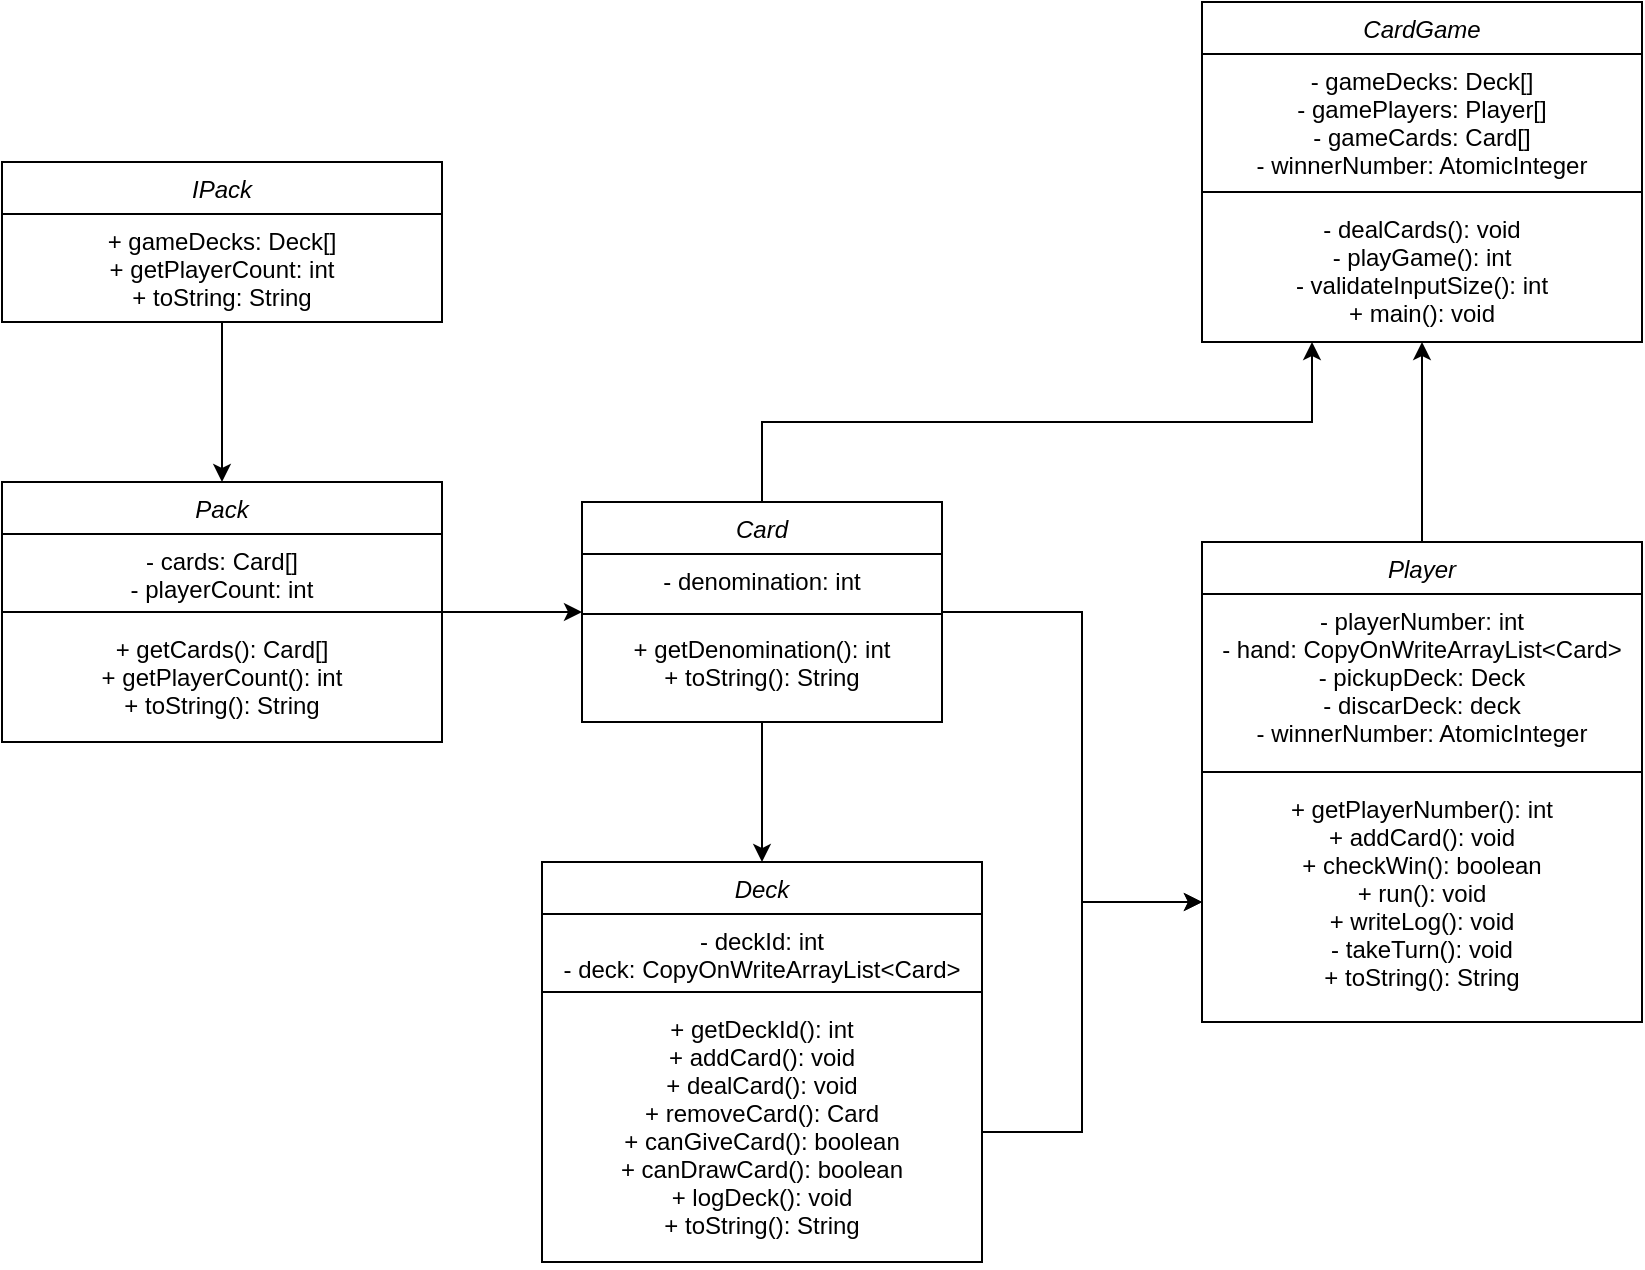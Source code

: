 <mxfile version="25.0.3">
  <diagram id="C5RBs43oDa-KdzZeNtuy" name="Page-1">
    <mxGraphModel grid="1" page="1" gridSize="10" guides="1" tooltips="1" connect="1" arrows="1" fold="1" pageScale="1" pageWidth="827" pageHeight="1169" math="0" shadow="0">
      <root>
        <mxCell id="WIyWlLk6GJQsqaUBKTNV-0" />
        <mxCell id="WIyWlLk6GJQsqaUBKTNV-1" parent="WIyWlLk6GJQsqaUBKTNV-0" />
        <mxCell id="Dn0bvgIYf1FdWDG5jh-V-51" style="edgeStyle=orthogonalEdgeStyle;rounded=0;orthogonalLoop=1;jettySize=auto;html=1;entryX=0;entryY=0.5;entryDx=0;entryDy=0;" edge="1" parent="WIyWlLk6GJQsqaUBKTNV-1" source="zkfFHV4jXpPFQw0GAbJ--0" target="Dn0bvgIYf1FdWDG5jh-V-21">
          <mxGeometry relative="1" as="geometry">
            <Array as="points">
              <mxPoint x="-80" y="425" />
              <mxPoint x="-80" y="570" />
            </Array>
          </mxGeometry>
        </mxCell>
        <mxCell id="Dn0bvgIYf1FdWDG5jh-V-53" style="edgeStyle=orthogonalEdgeStyle;rounded=0;orthogonalLoop=1;jettySize=auto;html=1;entryX=0.25;entryY=1;entryDx=0;entryDy=0;" edge="1" parent="WIyWlLk6GJQsqaUBKTNV-1" source="zkfFHV4jXpPFQw0GAbJ--0" target="Dn0bvgIYf1FdWDG5jh-V-22">
          <mxGeometry relative="1" as="geometry">
            <Array as="points">
              <mxPoint x="-240" y="330" />
              <mxPoint x="35" y="330" />
            </Array>
          </mxGeometry>
        </mxCell>
        <mxCell id="Dn0bvgIYf1FdWDG5jh-V-56" style="edgeStyle=orthogonalEdgeStyle;rounded=0;orthogonalLoop=1;jettySize=auto;html=1;entryX=0.5;entryY=0;entryDx=0;entryDy=0;" edge="1" parent="WIyWlLk6GJQsqaUBKTNV-1" source="zkfFHV4jXpPFQw0GAbJ--0" target="Dn0bvgIYf1FdWDG5jh-V-7">
          <mxGeometry relative="1" as="geometry" />
        </mxCell>
        <mxCell id="zkfFHV4jXpPFQw0GAbJ--0" value="Card" style="swimlane;fontStyle=2;align=center;verticalAlign=top;childLayout=stackLayout;horizontal=1;startSize=26;horizontalStack=0;resizeParent=1;resizeLast=0;collapsible=1;marginBottom=0;rounded=0;shadow=0;strokeWidth=1;" vertex="1" parent="WIyWlLk6GJQsqaUBKTNV-1">
          <mxGeometry x="-330" y="370" width="180" height="110" as="geometry">
            <mxRectangle x="230" y="140" width="160" height="26" as="alternateBounds" />
          </mxGeometry>
        </mxCell>
        <mxCell id="zkfFHV4jXpPFQw0GAbJ--1" value="- denomination: int" style="text;align=center;verticalAlign=top;spacingLeft=4;spacingRight=4;overflow=hidden;rotatable=0;points=[[0,0.5],[1,0.5]];portConstraint=eastwest;" vertex="1" parent="zkfFHV4jXpPFQw0GAbJ--0">
          <mxGeometry y="26" width="180" height="26" as="geometry" />
        </mxCell>
        <mxCell id="zkfFHV4jXpPFQw0GAbJ--4" value="" style="line;html=1;strokeWidth=1;align=left;verticalAlign=middle;spacingTop=-1;spacingLeft=3;spacingRight=3;rotatable=0;labelPosition=right;points=[];portConstraint=eastwest;" vertex="1" parent="zkfFHV4jXpPFQw0GAbJ--0">
          <mxGeometry y="52" width="180" height="8" as="geometry" />
        </mxCell>
        <mxCell id="zkfFHV4jXpPFQw0GAbJ--5" value="+ getDenomination(): int&#xa;+ toString(): String" style="text;align=center;verticalAlign=top;spacingLeft=4;spacingRight=4;overflow=hidden;rotatable=0;points=[[0,0.5],[1,0.5]];portConstraint=eastwest;" vertex="1" parent="zkfFHV4jXpPFQw0GAbJ--0">
          <mxGeometry y="60" width="180" height="50" as="geometry" />
        </mxCell>
        <mxCell id="Dn0bvgIYf1FdWDG5jh-V-7" value="Deck" style="swimlane;fontStyle=2;align=center;verticalAlign=top;childLayout=stackLayout;horizontal=1;startSize=26;horizontalStack=0;resizeParent=1;resizeLast=0;collapsible=1;marginBottom=0;rounded=0;shadow=0;strokeWidth=1;" vertex="1" parent="WIyWlLk6GJQsqaUBKTNV-1">
          <mxGeometry x="-350" y="550" width="220" height="200" as="geometry">
            <mxRectangle x="230" y="140" width="160" height="26" as="alternateBounds" />
          </mxGeometry>
        </mxCell>
        <mxCell id="Dn0bvgIYf1FdWDG5jh-V-8" value="- deckId: int&#xa;- deck: CopyOnWriteArrayList&lt;Card&gt;&#xa;&#xa;" style="text;align=center;verticalAlign=top;spacingLeft=4;spacingRight=4;overflow=hidden;rotatable=0;points=[[0,0.5],[1,0.5]];portConstraint=eastwest;" vertex="1" parent="Dn0bvgIYf1FdWDG5jh-V-7">
          <mxGeometry y="26" width="220" height="34" as="geometry" />
        </mxCell>
        <mxCell id="Dn0bvgIYf1FdWDG5jh-V-9" value="" style="line;html=1;strokeWidth=1;align=left;verticalAlign=middle;spacingTop=-1;spacingLeft=3;spacingRight=3;rotatable=0;labelPosition=right;points=[];portConstraint=eastwest;" vertex="1" parent="Dn0bvgIYf1FdWDG5jh-V-7">
          <mxGeometry y="60" width="220" height="10" as="geometry" />
        </mxCell>
        <mxCell id="Dn0bvgIYf1FdWDG5jh-V-10" value="+ getDeckId(): int&#xa;+ addCard(): void&#xa;+ dealCard(): void&#xa;+ removeCard(): Card&#xa;+ canGiveCard(): boolean&#xa;+ canDrawCard(): boolean&#xa;+ logDeck(): void&#xa;+ toString(): String" style="text;align=center;verticalAlign=top;spacingLeft=4;spacingRight=4;overflow=hidden;rotatable=0;points=[[0,0.5],[1,0.5]];portConstraint=eastwest;" vertex="1" parent="Dn0bvgIYf1FdWDG5jh-V-7">
          <mxGeometry y="70" width="220" height="130" as="geometry" />
        </mxCell>
        <mxCell id="Dn0bvgIYf1FdWDG5jh-V-57" style="edgeStyle=orthogonalEdgeStyle;rounded=0;orthogonalLoop=1;jettySize=auto;html=1;" edge="1" parent="WIyWlLk6GJQsqaUBKTNV-1" source="Dn0bvgIYf1FdWDG5jh-V-13" target="zkfFHV4jXpPFQw0GAbJ--4">
          <mxGeometry relative="1" as="geometry">
            <mxPoint x="-360.0" y="425" as="targetPoint" />
            <Array as="points">
              <mxPoint x="-350" y="425" />
              <mxPoint x="-350" y="425" />
            </Array>
          </mxGeometry>
        </mxCell>
        <mxCell id="Dn0bvgIYf1FdWDG5jh-V-13" value="Pack" style="swimlane;fontStyle=2;align=center;verticalAlign=top;childLayout=stackLayout;horizontal=1;startSize=26;horizontalStack=0;resizeParent=1;resizeLast=0;collapsible=1;marginBottom=0;rounded=0;shadow=0;strokeWidth=1;" vertex="1" parent="WIyWlLk6GJQsqaUBKTNV-1">
          <mxGeometry x="-620" y="360" width="220" height="130" as="geometry">
            <mxRectangle x="230" y="140" width="160" height="26" as="alternateBounds" />
          </mxGeometry>
        </mxCell>
        <mxCell id="Dn0bvgIYf1FdWDG5jh-V-14" value="- cards: Card[]&#xa;- playerCount: int&#xa;&#xa;" style="text;align=center;verticalAlign=top;spacingLeft=4;spacingRight=4;overflow=hidden;rotatable=0;points=[[0,0.5],[1,0.5]];portConstraint=eastwest;" vertex="1" parent="Dn0bvgIYf1FdWDG5jh-V-13">
          <mxGeometry y="26" width="220" height="34" as="geometry" />
        </mxCell>
        <mxCell id="Dn0bvgIYf1FdWDG5jh-V-15" value="" style="line;html=1;strokeWidth=1;align=left;verticalAlign=middle;spacingTop=-1;spacingLeft=3;spacingRight=3;rotatable=0;labelPosition=right;points=[];portConstraint=eastwest;" vertex="1" parent="Dn0bvgIYf1FdWDG5jh-V-13">
          <mxGeometry y="60" width="220" height="10" as="geometry" />
        </mxCell>
        <mxCell id="Dn0bvgIYf1FdWDG5jh-V-16" value="+ getCards(): Card[]&#xa;+ getPlayerCount(): int&#xa;+ toString(): String" style="text;align=center;verticalAlign=top;spacingLeft=4;spacingRight=4;overflow=hidden;rotatable=0;points=[[0,0.5],[1,0.5]];portConstraint=eastwest;" vertex="1" parent="Dn0bvgIYf1FdWDG5jh-V-13">
          <mxGeometry y="70" width="220" height="50" as="geometry" />
        </mxCell>
        <mxCell id="Dn0bvgIYf1FdWDG5jh-V-32" style="edgeStyle=orthogonalEdgeStyle;rounded=0;orthogonalLoop=1;jettySize=auto;html=1;entryX=0.5;entryY=1;entryDx=0;entryDy=0;" edge="1" parent="WIyWlLk6GJQsqaUBKTNV-1" source="Dn0bvgIYf1FdWDG5jh-V-18" target="Dn0bvgIYf1FdWDG5jh-V-22">
          <mxGeometry relative="1" as="geometry">
            <mxPoint x="90.0" y="310.0" as="targetPoint" />
          </mxGeometry>
        </mxCell>
        <mxCell id="Dn0bvgIYf1FdWDG5jh-V-18" value="Player" style="swimlane;fontStyle=2;align=center;verticalAlign=top;childLayout=stackLayout;horizontal=1;startSize=26;horizontalStack=0;resizeParent=1;resizeLast=0;collapsible=1;marginBottom=0;rounded=0;shadow=0;strokeWidth=1;" vertex="1" parent="WIyWlLk6GJQsqaUBKTNV-1">
          <mxGeometry x="-20" y="390" width="220" height="240" as="geometry">
            <mxRectangle x="230" y="140" width="160" height="26" as="alternateBounds" />
          </mxGeometry>
        </mxCell>
        <mxCell id="Dn0bvgIYf1FdWDG5jh-V-19" value="- playerNumber: int&#xa;- hand: CopyOnWriteArrayList&lt;Card&gt;&#xa;- pickupDeck: Deck&#xa;- discarDeck: deck&#xa;- winnerNumber: AtomicInteger&#xa;" style="text;align=center;verticalAlign=top;spacingLeft=4;spacingRight=4;overflow=hidden;rotatable=0;points=[[0,0.5],[1,0.5]];portConstraint=eastwest;" vertex="1" parent="Dn0bvgIYf1FdWDG5jh-V-18">
          <mxGeometry y="26" width="220" height="84" as="geometry" />
        </mxCell>
        <mxCell id="Dn0bvgIYf1FdWDG5jh-V-20" value="" style="line;html=1;strokeWidth=1;align=left;verticalAlign=middle;spacingTop=-1;spacingLeft=3;spacingRight=3;rotatable=0;labelPosition=right;points=[];portConstraint=eastwest;" vertex="1" parent="Dn0bvgIYf1FdWDG5jh-V-18">
          <mxGeometry y="110" width="220" height="10" as="geometry" />
        </mxCell>
        <mxCell id="Dn0bvgIYf1FdWDG5jh-V-21" value="+ getPlayerNumber(): int&#xa;+ addCard(): void&#xa;+ checkWin(): boolean&#xa;+ run(): void&#xa;+ writeLog(): void&#xa;- takeTurn(): void&#xa;+ toString(): String&#xa;" style="text;align=center;verticalAlign=top;spacingLeft=4;spacingRight=4;overflow=hidden;rotatable=0;points=[[0,0.5],[1,0.5]];portConstraint=eastwest;" vertex="1" parent="Dn0bvgIYf1FdWDG5jh-V-18">
          <mxGeometry y="120" width="220" height="120" as="geometry" />
        </mxCell>
        <mxCell id="Dn0bvgIYf1FdWDG5jh-V-22" value="CardGame" style="swimlane;fontStyle=2;align=center;verticalAlign=top;childLayout=stackLayout;horizontal=1;startSize=26;horizontalStack=0;resizeParent=1;resizeLast=0;collapsible=1;marginBottom=0;rounded=0;shadow=0;strokeWidth=1;" vertex="1" parent="WIyWlLk6GJQsqaUBKTNV-1">
          <mxGeometry x="-20" y="120" width="220" height="170" as="geometry">
            <mxRectangle x="230" y="140" width="160" height="26" as="alternateBounds" />
          </mxGeometry>
        </mxCell>
        <mxCell id="Dn0bvgIYf1FdWDG5jh-V-23" value="- gameDecks: Deck[]&#xa;- gamePlayers: Player[]&#xa;- gameCards: Card[]&#xa;- winnerNumber: AtomicInteger&#xa;" style="text;align=center;verticalAlign=top;spacingLeft=4;spacingRight=4;overflow=hidden;rotatable=0;points=[[0,0.5],[1,0.5]];portConstraint=eastwest;" vertex="1" parent="Dn0bvgIYf1FdWDG5jh-V-22">
          <mxGeometry y="26" width="220" height="64" as="geometry" />
        </mxCell>
        <mxCell id="Dn0bvgIYf1FdWDG5jh-V-24" value="" style="line;html=1;strokeWidth=1;align=left;verticalAlign=middle;spacingTop=-1;spacingLeft=3;spacingRight=3;rotatable=0;labelPosition=right;points=[];portConstraint=eastwest;" vertex="1" parent="Dn0bvgIYf1FdWDG5jh-V-22">
          <mxGeometry y="90" width="220" height="10" as="geometry" />
        </mxCell>
        <mxCell id="Dn0bvgIYf1FdWDG5jh-V-25" value="- dealCards(): void&#xa;- playGame(): int&#xa;- validateInputSize(): int&#xa;+ main(): void&#xa;" style="text;align=center;verticalAlign=top;spacingLeft=4;spacingRight=4;overflow=hidden;rotatable=0;points=[[0,0.5],[1,0.5]];portConstraint=eastwest;" vertex="1" parent="Dn0bvgIYf1FdWDG5jh-V-22">
          <mxGeometry y="100" width="220" height="60" as="geometry" />
        </mxCell>
        <mxCell id="Dn0bvgIYf1FdWDG5jh-V-54" style="edgeStyle=orthogonalEdgeStyle;rounded=0;orthogonalLoop=1;jettySize=auto;html=1;entryX=0.5;entryY=0;entryDx=0;entryDy=0;" edge="1" parent="WIyWlLk6GJQsqaUBKTNV-1" source="Dn0bvgIYf1FdWDG5jh-V-26" target="Dn0bvgIYf1FdWDG5jh-V-13">
          <mxGeometry relative="1" as="geometry" />
        </mxCell>
        <mxCell id="Dn0bvgIYf1FdWDG5jh-V-26" value="IPack" style="swimlane;fontStyle=2;align=center;verticalAlign=top;childLayout=stackLayout;horizontal=1;startSize=26;horizontalStack=0;resizeParent=1;resizeLast=0;collapsible=1;marginBottom=0;rounded=0;shadow=0;strokeWidth=1;" vertex="1" parent="WIyWlLk6GJQsqaUBKTNV-1">
          <mxGeometry x="-620" y="200" width="220" height="80" as="geometry">
            <mxRectangle x="230" y="140" width="160" height="26" as="alternateBounds" />
          </mxGeometry>
        </mxCell>
        <mxCell id="Dn0bvgIYf1FdWDG5jh-V-27" value="+ gameDecks: Deck[]&#xa;+ getPlayerCount: int&#xa;+ toString: String&#xa;" style="text;align=center;verticalAlign=top;spacingLeft=4;spacingRight=4;overflow=hidden;rotatable=0;points=[[0,0.5],[1,0.5]];portConstraint=eastwest;" vertex="1" parent="Dn0bvgIYf1FdWDG5jh-V-26">
          <mxGeometry y="26" width="220" height="54" as="geometry" />
        </mxCell>
        <mxCell id="Dn0bvgIYf1FdWDG5jh-V-50" style="edgeStyle=orthogonalEdgeStyle;rounded=0;orthogonalLoop=1;jettySize=auto;html=1;entryX=0;entryY=0.5;entryDx=0;entryDy=0;" edge="1" parent="WIyWlLk6GJQsqaUBKTNV-1" source="Dn0bvgIYf1FdWDG5jh-V-10" target="Dn0bvgIYf1FdWDG5jh-V-21">
          <mxGeometry relative="1" as="geometry">
            <Array as="points">
              <mxPoint x="-80" y="685" />
              <mxPoint x="-80" y="570" />
            </Array>
          </mxGeometry>
        </mxCell>
      </root>
    </mxGraphModel>
  </diagram>
</mxfile>

